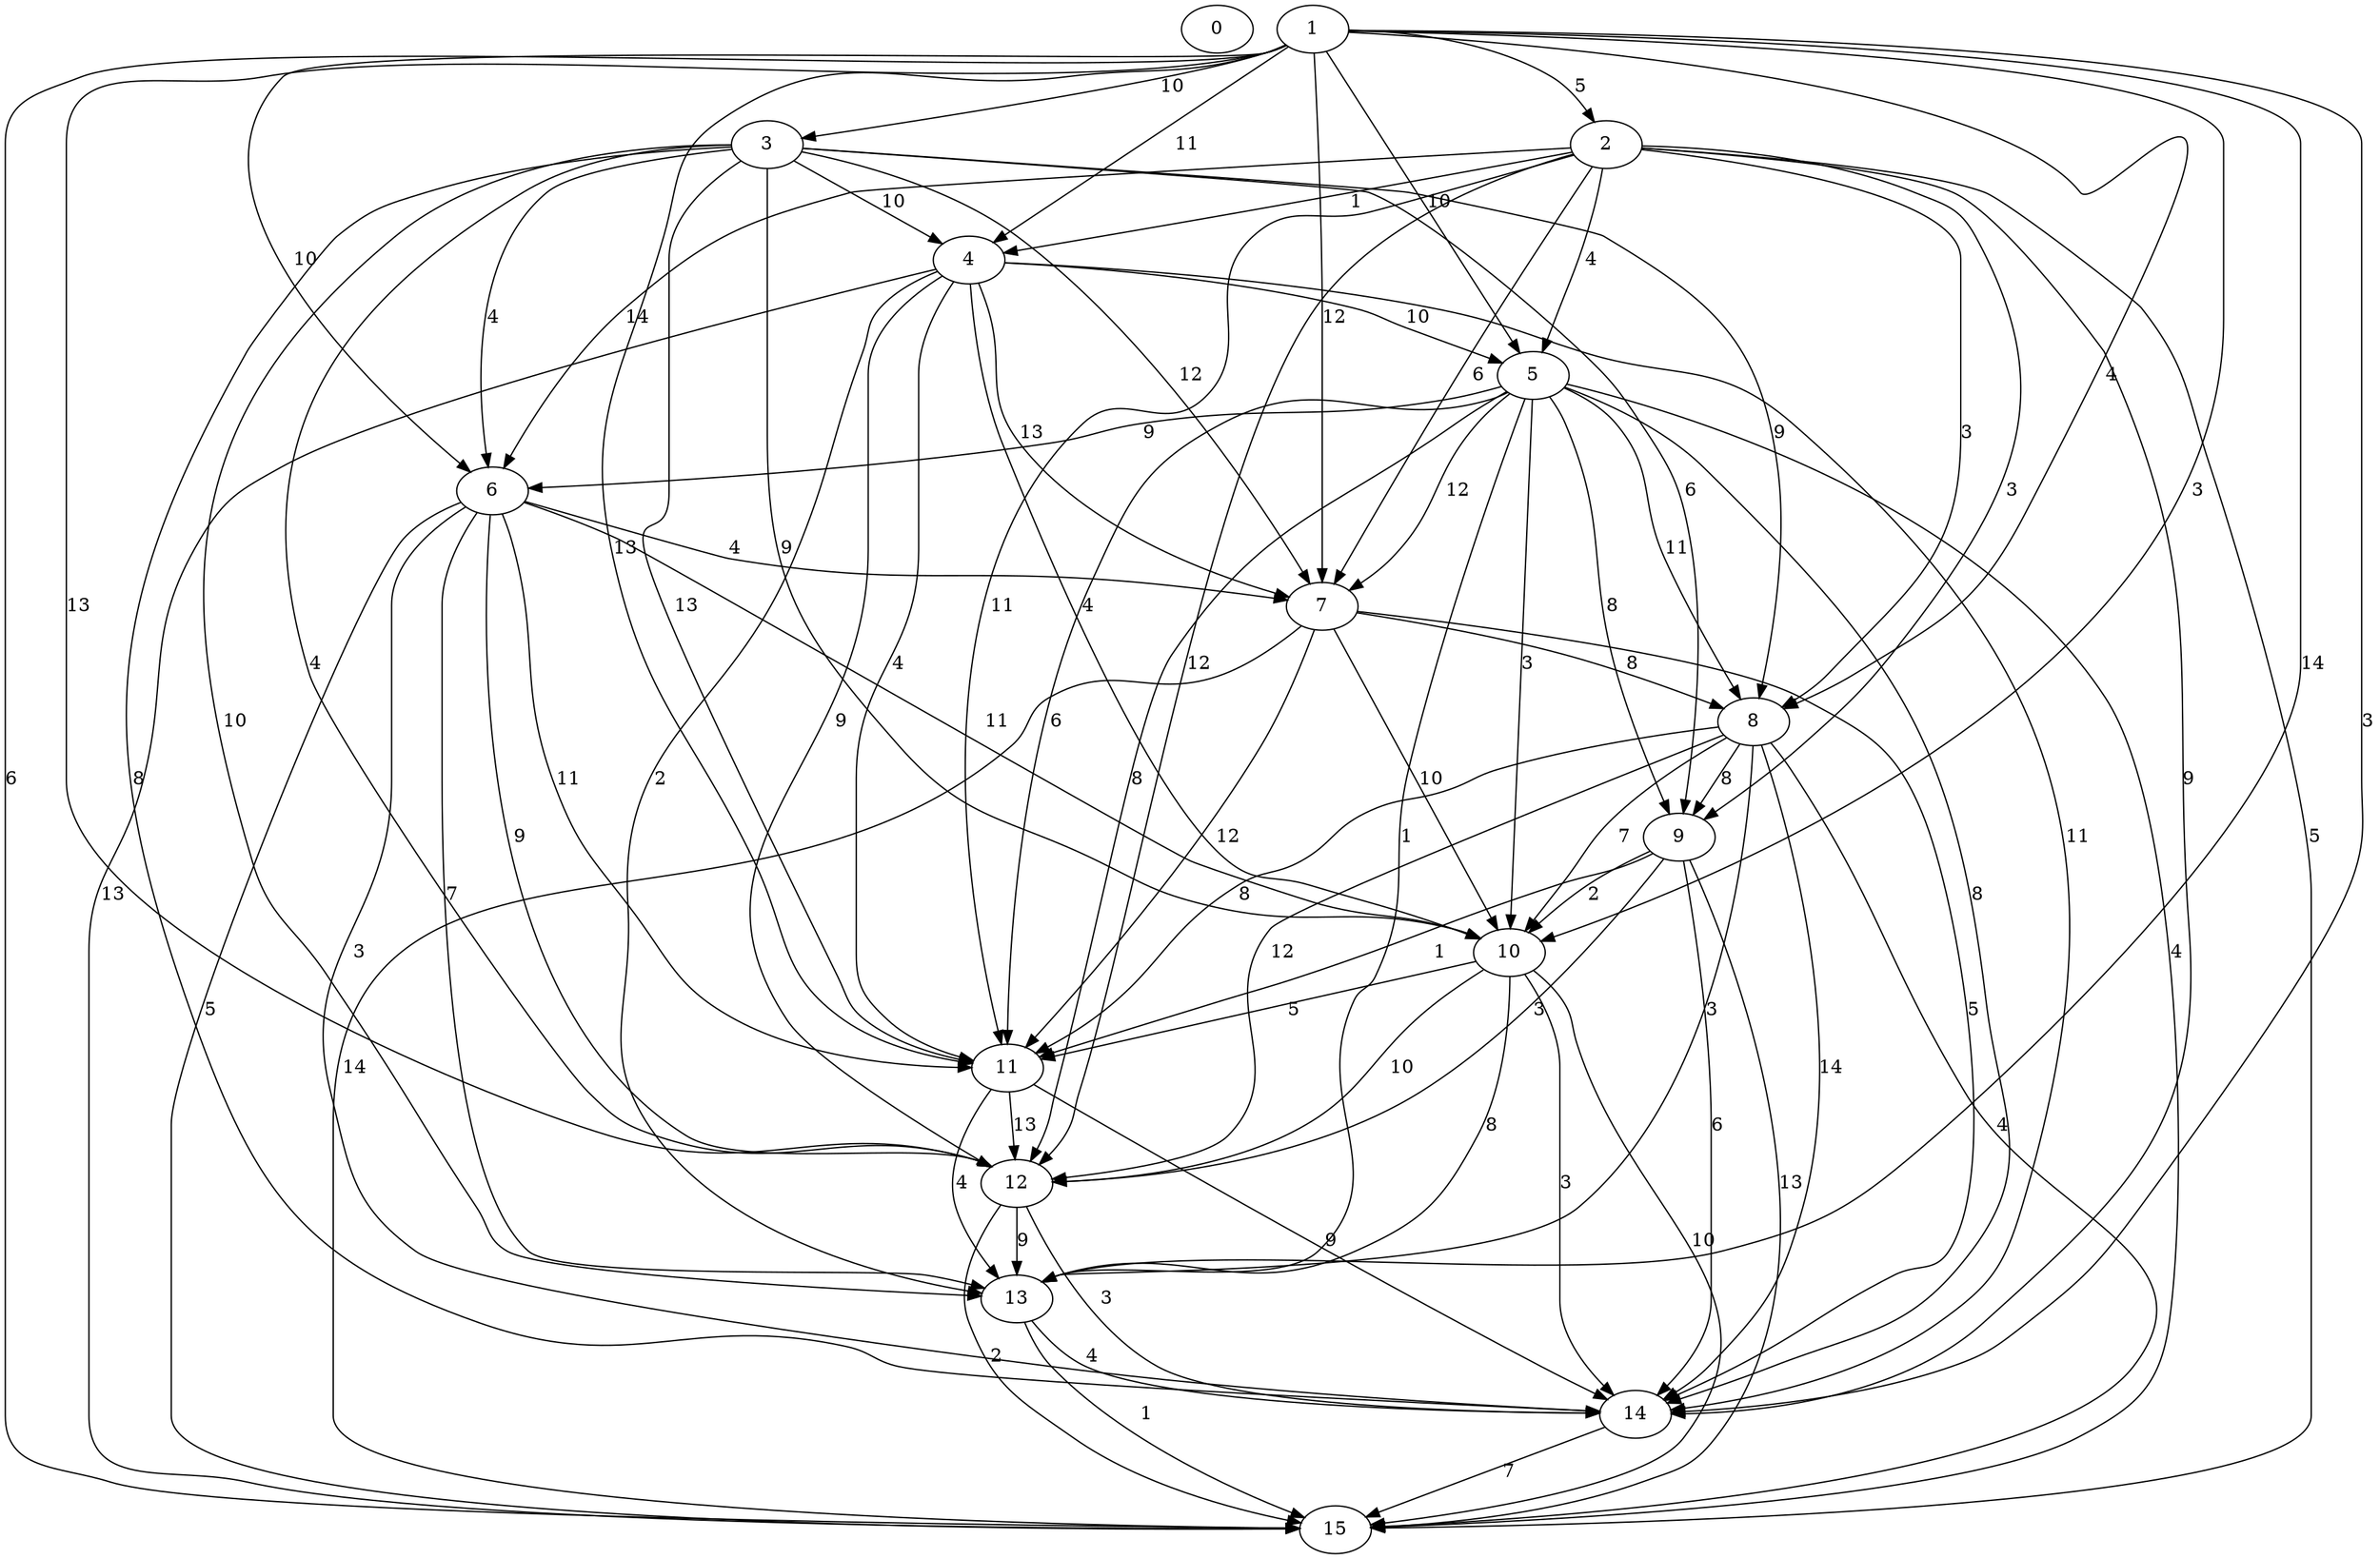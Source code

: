 digraph G {
 0;
 1;
 1->2 [label=5];
 1->3 [label=10];
 1->4 [label=11];
 1->5 [label=10];
 1->6 [label=10];
 1->7 [label=12];
 1->8 [label=4];
 1->10 [label=3];
 1->11 [label=13];
 1->12 [label=13];
 1->13 [label=14];
 1->14 [label=3];
 1->15 [label=6];
 2;
 2->4 [label=1];
 2->5 [label=4];
 2->6 [label=14];
 2->7 [label=6];
 2->8 [label=3];
 2->9 [label=3];
 2->11 [label=11];
 2->12 [label=12];
 2->14 [label=9];
 2->15 [label=5];
 3;
 3->4 [label=10];
 3->6 [label=4];
 3->7 [label=12];
 3->8 [label=9];
 3->9 [label=6];
 3->10 [label=9];
 3->11 [label=13];
 3->12 [label=4];
 3->13 [label=10];
 3->14 [label=8];
 4;
 4->5 [label=10];
 4->7 [label=13];
 4->10 [label=4];
 4->11 [label=4];
 4->12 [label=9];
 4->13 [label=2];
 4->14 [label=11];
 4->15 [label=13];
 5;
 5->6 [label=9];
 5->7 [label=12];
 5->8 [label=11];
 5->9 [label=8];
 5->10 [label=3];
 5->11 [label=6];
 5->12 [label=8];
 5->13 [label=1];
 5->14 [label=8];
 5->15 [label=4];
 6;
 6->7 [label=4];
 6->10 [label=11];
 6->11 [label=11];
 6->12 [label=9];
 6->13 [label=7];
 6->14 [label=3];
 6->15 [label=5];
 7;
 7->8 [label=8];
 7->10 [label=10];
 7->11 [label=12];
 7->14 [label=5];
 7->15 [label=14];
 8;
 8->9 [label=8];
 8->10 [label=7];
 8->11 [label=8];
 8->12 [label=12];
 8->13 [label=3];
 8->14 [label=14];
 8->15 [label=4];
 9;
 9->10 [label=2];
 9->11 [label=1];
 9->12 [label=3];
 9->14 [label=6];
 9->15 [label=13];
 10;
 10->11 [label=5];
 10->12 [label=10];
 10->13 [label=8];
 10->14 [label=3];
 10->15 [label=10];
 11;
 11->12 [label=13];
 11->13 [label=4];
 11->14 [label=9];
 12;
 12->13 [label=9];
 12->14 [label=3];
 12->15 [label=2];
 13;
 13->14 [label=4];
 13->15 [label=1];
 14;
 14->15 [label=7];
}
